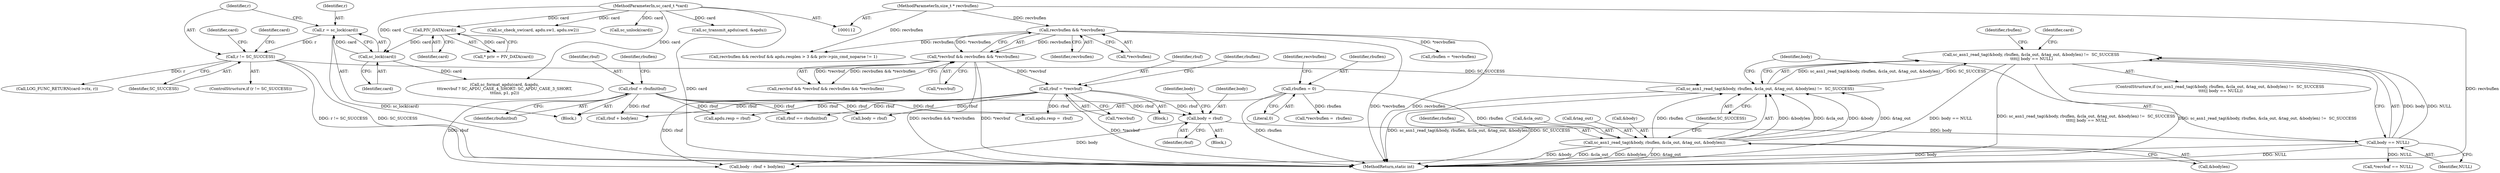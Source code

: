 digraph "0_OpenSC_8fe377e93b4b56060e5bbfb6f3142ceaeca744fa_14@API" {
"1000398" [label="(Call,sc_asn1_read_tag(&body, rbuflen, &cla_out, &tag_out, &bodylen) !=  SC_SUCCESS\n \t\t\t\t|| body == NULL)"];
"1000399" [label="(Call,sc_asn1_read_tag(&body, rbuflen, &cla_out, &tag_out, &bodylen) !=  SC_SUCCESS)"];
"1000400" [label="(Call,sc_asn1_read_tag(&body, rbuflen, &cla_out, &tag_out, &bodylen))"];
"1000370" [label="(Call,rbuflen = 0)"];
"1000191" [label="(Call,r != SC_SUCCESS)"];
"1000186" [label="(Call,r = sc_lock(card))"];
"1000188" [label="(Call,sc_lock(card))"];
"1000138" [label="(Call,PIV_DATA(card))"];
"1000113" [label="(MethodParameterIn,sc_card_t *card)"];
"1000411" [label="(Call,body == NULL)"];
"1000394" [label="(Call,body = rbuf)"];
"1000178" [label="(Call,rbuf = *recvbuf)"];
"1000170" [label="(Call,*recvbuf && recvbuflen && *recvbuflen)"];
"1000173" [label="(Call,recvbuflen && *recvbuflen)"];
"1000120" [label="(MethodParameterIn,size_t * recvbuflen)"];
"1000160" [label="(Call,rbuf = rbufinitbuf)"];
"1000420" [label="(Call,body = rbuf)"];
"1000412" [label="(Identifier,body)"];
"1000177" [label="(Block,)"];
"1000479" [label="(Call,*recvbuflen =  rbuflen)"];
"1000397" [label="(ControlStructure,if (sc_asn1_read_tag(&body, rbuflen, &cla_out, &tag_out, &bodylen) !=  SC_SUCCESS\n \t\t\t\t|| body == NULL))"];
"1000276" [label="(Call,apdu.resp =  rbuf)"];
"1000161" [label="(Identifier,rbuf)"];
"1000170" [label="(Call,*recvbuf && recvbuflen && *recvbuflen)"];
"1000411" [label="(Call,body == NULL)"];
"1000190" [label="(ControlStructure,if (r != SC_SUCCESS))"];
"1000113" [label="(MethodParameterIn,sc_card_t *card)"];
"1000136" [label="(Call,* priv = PIV_DATA(card))"];
"1000403" [label="(Identifier,rbuflen)"];
"1000399" [label="(Call,sc_asn1_read_tag(&body, rbuflen, &cla_out, &tag_out, &bodylen) !=  SC_SUCCESS)"];
"1000139" [label="(Identifier,card)"];
"1000371" [label="(Identifier,rbuflen)"];
"1000408" [label="(Call,&bodylen)"];
"1000404" [label="(Call,&cla_out)"];
"1000192" [label="(Identifier,r)"];
"1000187" [label="(Identifier,r)"];
"1000189" [label="(Identifier,card)"];
"1000445" [label="(Identifier,rbuflen)"];
"1000138" [label="(Call,PIV_DATA(card))"];
"1000389" [label="(Block,)"];
"1000394" [label="(Call,body = rbuf)"];
"1000179" [label="(Identifier,rbuf)"];
"1000171" [label="(Call,*recvbuf)"];
"1000174" [label="(Identifier,recvbuflen)"];
"1000121" [label="(Block,)"];
"1000188" [label="(Call,sc_lock(card))"];
"1000183" [label="(Identifier,rbuflen)"];
"1000413" [label="(Identifier,NULL)"];
"1000462" [label="(Call,*recvbuf == NULL)"];
"1000168" [label="(Call,recvbuf && *recvbuf && recvbuflen && *recvbuflen)"];
"1000406" [label="(Call,&tag_out)"];
"1000351" [label="(Call,sc_check_sw(card, apdu.sw1, apdu.sw2))"];
"1000372" [label="(Literal,0)"];
"1000402" [label="(Identifier,body)"];
"1000196" [label="(Identifier,card)"];
"1000186" [label="(Call,r = sc_lock(card))"];
"1000175" [label="(Call,*recvbuflen)"];
"1000164" [label="(Identifier,rbuflen)"];
"1000160" [label="(Call,rbuf = rbufinitbuf)"];
"1000417" [label="(Identifier,card)"];
"1000448" [label="(Call,rbuf + bodylen)"];
"1000199" [label="(Call,sc_format_apdu(card, &apdu,\n\t\t\trecvbuf ? SC_APDU_CASE_4_SHORT: SC_APDU_CASE_3_SHORT,\n\t\t\tins, p1, p2))"];
"1000173" [label="(Call,recvbuflen && *recvbuflen)"];
"1000254" [label="(Call,apdu.resp = rbuf)"];
"1000398" [label="(Call,sc_asn1_read_tag(&body, rbuflen, &cla_out, &tag_out, &bodylen) !=  SC_SUCCESS\n \t\t\t\t|| body == NULL)"];
"1000182" [label="(Call,rbuflen = *recvbuflen)"];
"1000162" [label="(Identifier,rbufinitbuf)"];
"1000191" [label="(Call,r != SC_SUCCESS)"];
"1000200" [label="(Identifier,card)"];
"1000488" [label="(Call,sc_unlock(card))"];
"1000395" [label="(Identifier,body)"];
"1000178" [label="(Call,rbuf = *recvbuf)"];
"1000410" [label="(Identifier,SC_SUCCESS)"];
"1000310" [label="(Call,sc_transmit_apdu(card, &apdu))"];
"1000452" [label="(Call,rbuf == rbufinitbuf)"];
"1000370" [label="(Call,rbuflen = 0)"];
"1000446" [label="(Call,body - rbuf + bodylen)"];
"1000120" [label="(MethodParameterIn,size_t * recvbuflen)"];
"1000400" [label="(Call,sc_asn1_read_tag(&body, rbuflen, &cla_out, &tag_out, &bodylen))"];
"1000375" [label="(Identifier,recvbuflen)"];
"1000495" [label="(MethodReturn,static int)"];
"1000180" [label="(Call,*recvbuf)"];
"1000194" [label="(Call,LOG_FUNC_RETURN(card->ctx, r))"];
"1000374" [label="(Call,recvbuflen && recvbuf && apdu.resplen > 3 && priv->pin_cmd_noparse != 1)"];
"1000401" [label="(Call,&body)"];
"1000193" [label="(Identifier,SC_SUCCESS)"];
"1000396" [label="(Identifier,rbuf)"];
"1000398" -> "1000397"  [label="AST: "];
"1000398" -> "1000399"  [label="CFG: "];
"1000398" -> "1000411"  [label="CFG: "];
"1000399" -> "1000398"  [label="AST: "];
"1000411" -> "1000398"  [label="AST: "];
"1000417" -> "1000398"  [label="CFG: "];
"1000445" -> "1000398"  [label="CFG: "];
"1000398" -> "1000495"  [label="DDG: body == NULL"];
"1000398" -> "1000495"  [label="DDG: sc_asn1_read_tag(&body, rbuflen, &cla_out, &tag_out, &bodylen) !=  SC_SUCCESS\n \t\t\t\t|| body == NULL"];
"1000398" -> "1000495"  [label="DDG: sc_asn1_read_tag(&body, rbuflen, &cla_out, &tag_out, &bodylen) !=  SC_SUCCESS"];
"1000399" -> "1000398"  [label="DDG: sc_asn1_read_tag(&body, rbuflen, &cla_out, &tag_out, &bodylen)"];
"1000399" -> "1000398"  [label="DDG: SC_SUCCESS"];
"1000411" -> "1000398"  [label="DDG: body"];
"1000411" -> "1000398"  [label="DDG: NULL"];
"1000399" -> "1000410"  [label="CFG: "];
"1000400" -> "1000399"  [label="AST: "];
"1000410" -> "1000399"  [label="AST: "];
"1000412" -> "1000399"  [label="CFG: "];
"1000399" -> "1000495"  [label="DDG: sc_asn1_read_tag(&body, rbuflen, &cla_out, &tag_out, &bodylen)"];
"1000399" -> "1000495"  [label="DDG: SC_SUCCESS"];
"1000400" -> "1000399"  [label="DDG: &bodylen"];
"1000400" -> "1000399"  [label="DDG: &cla_out"];
"1000400" -> "1000399"  [label="DDG: &body"];
"1000400" -> "1000399"  [label="DDG: &tag_out"];
"1000400" -> "1000399"  [label="DDG: rbuflen"];
"1000191" -> "1000399"  [label="DDG: SC_SUCCESS"];
"1000400" -> "1000408"  [label="CFG: "];
"1000401" -> "1000400"  [label="AST: "];
"1000403" -> "1000400"  [label="AST: "];
"1000404" -> "1000400"  [label="AST: "];
"1000406" -> "1000400"  [label="AST: "];
"1000408" -> "1000400"  [label="AST: "];
"1000410" -> "1000400"  [label="CFG: "];
"1000400" -> "1000495"  [label="DDG: &body"];
"1000400" -> "1000495"  [label="DDG: &cla_out"];
"1000400" -> "1000495"  [label="DDG: &bodylen"];
"1000400" -> "1000495"  [label="DDG: &tag_out"];
"1000370" -> "1000400"  [label="DDG: rbuflen"];
"1000370" -> "1000121"  [label="AST: "];
"1000370" -> "1000372"  [label="CFG: "];
"1000371" -> "1000370"  [label="AST: "];
"1000372" -> "1000370"  [label="AST: "];
"1000375" -> "1000370"  [label="CFG: "];
"1000370" -> "1000495"  [label="DDG: rbuflen"];
"1000370" -> "1000479"  [label="DDG: rbuflen"];
"1000191" -> "1000190"  [label="AST: "];
"1000191" -> "1000193"  [label="CFG: "];
"1000192" -> "1000191"  [label="AST: "];
"1000193" -> "1000191"  [label="AST: "];
"1000196" -> "1000191"  [label="CFG: "];
"1000200" -> "1000191"  [label="CFG: "];
"1000191" -> "1000495"  [label="DDG: r != SC_SUCCESS"];
"1000191" -> "1000495"  [label="DDG: SC_SUCCESS"];
"1000186" -> "1000191"  [label="DDG: r"];
"1000191" -> "1000194"  [label="DDG: r"];
"1000186" -> "1000121"  [label="AST: "];
"1000186" -> "1000188"  [label="CFG: "];
"1000187" -> "1000186"  [label="AST: "];
"1000188" -> "1000186"  [label="AST: "];
"1000192" -> "1000186"  [label="CFG: "];
"1000186" -> "1000495"  [label="DDG: sc_lock(card)"];
"1000188" -> "1000186"  [label="DDG: card"];
"1000188" -> "1000189"  [label="CFG: "];
"1000189" -> "1000188"  [label="AST: "];
"1000138" -> "1000188"  [label="DDG: card"];
"1000113" -> "1000188"  [label="DDG: card"];
"1000188" -> "1000199"  [label="DDG: card"];
"1000138" -> "1000136"  [label="AST: "];
"1000138" -> "1000139"  [label="CFG: "];
"1000139" -> "1000138"  [label="AST: "];
"1000136" -> "1000138"  [label="CFG: "];
"1000138" -> "1000136"  [label="DDG: card"];
"1000113" -> "1000138"  [label="DDG: card"];
"1000113" -> "1000112"  [label="AST: "];
"1000113" -> "1000495"  [label="DDG: card"];
"1000113" -> "1000199"  [label="DDG: card"];
"1000113" -> "1000310"  [label="DDG: card"];
"1000113" -> "1000351"  [label="DDG: card"];
"1000113" -> "1000488"  [label="DDG: card"];
"1000411" -> "1000413"  [label="CFG: "];
"1000412" -> "1000411"  [label="AST: "];
"1000413" -> "1000411"  [label="AST: "];
"1000411" -> "1000495"  [label="DDG: NULL"];
"1000394" -> "1000411"  [label="DDG: body"];
"1000411" -> "1000446"  [label="DDG: body"];
"1000411" -> "1000462"  [label="DDG: NULL"];
"1000394" -> "1000389"  [label="AST: "];
"1000394" -> "1000396"  [label="CFG: "];
"1000395" -> "1000394"  [label="AST: "];
"1000396" -> "1000394"  [label="AST: "];
"1000402" -> "1000394"  [label="CFG: "];
"1000178" -> "1000394"  [label="DDG: rbuf"];
"1000160" -> "1000394"  [label="DDG: rbuf"];
"1000394" -> "1000446"  [label="DDG: body"];
"1000178" -> "1000177"  [label="AST: "];
"1000178" -> "1000180"  [label="CFG: "];
"1000179" -> "1000178"  [label="AST: "];
"1000180" -> "1000178"  [label="AST: "];
"1000183" -> "1000178"  [label="CFG: "];
"1000178" -> "1000495"  [label="DDG: *recvbuf"];
"1000170" -> "1000178"  [label="DDG: *recvbuf"];
"1000178" -> "1000254"  [label="DDG: rbuf"];
"1000178" -> "1000276"  [label="DDG: rbuf"];
"1000178" -> "1000420"  [label="DDG: rbuf"];
"1000178" -> "1000446"  [label="DDG: rbuf"];
"1000178" -> "1000448"  [label="DDG: rbuf"];
"1000178" -> "1000452"  [label="DDG: rbuf"];
"1000170" -> "1000168"  [label="AST: "];
"1000170" -> "1000171"  [label="CFG: "];
"1000170" -> "1000173"  [label="CFG: "];
"1000171" -> "1000170"  [label="AST: "];
"1000173" -> "1000170"  [label="AST: "];
"1000168" -> "1000170"  [label="CFG: "];
"1000170" -> "1000495"  [label="DDG: recvbuflen && *recvbuflen"];
"1000170" -> "1000495"  [label="DDG: *recvbuf"];
"1000170" -> "1000168"  [label="DDG: *recvbuf"];
"1000170" -> "1000168"  [label="DDG: recvbuflen && *recvbuflen"];
"1000173" -> "1000170"  [label="DDG: recvbuflen"];
"1000173" -> "1000170"  [label="DDG: *recvbuflen"];
"1000173" -> "1000174"  [label="CFG: "];
"1000173" -> "1000175"  [label="CFG: "];
"1000174" -> "1000173"  [label="AST: "];
"1000175" -> "1000173"  [label="AST: "];
"1000173" -> "1000495"  [label="DDG: recvbuflen"];
"1000173" -> "1000495"  [label="DDG: *recvbuflen"];
"1000120" -> "1000173"  [label="DDG: recvbuflen"];
"1000173" -> "1000182"  [label="DDG: *recvbuflen"];
"1000173" -> "1000374"  [label="DDG: recvbuflen"];
"1000120" -> "1000112"  [label="AST: "];
"1000120" -> "1000495"  [label="DDG: recvbuflen"];
"1000120" -> "1000374"  [label="DDG: recvbuflen"];
"1000160" -> "1000121"  [label="AST: "];
"1000160" -> "1000162"  [label="CFG: "];
"1000161" -> "1000160"  [label="AST: "];
"1000162" -> "1000160"  [label="AST: "];
"1000164" -> "1000160"  [label="CFG: "];
"1000160" -> "1000254"  [label="DDG: rbuf"];
"1000160" -> "1000276"  [label="DDG: rbuf"];
"1000160" -> "1000420"  [label="DDG: rbuf"];
"1000160" -> "1000446"  [label="DDG: rbuf"];
"1000160" -> "1000448"  [label="DDG: rbuf"];
"1000160" -> "1000452"  [label="DDG: rbuf"];
}
